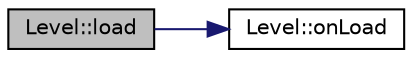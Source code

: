 digraph "Level::load"
{
 // LATEX_PDF_SIZE
  edge [fontname="Helvetica",fontsize="10",labelfontname="Helvetica",labelfontsize="10"];
  node [fontname="Helvetica",fontsize="10",shape=record];
  rankdir="LR";
  Node1 [label="Level::load",height=0.2,width=0.4,color="black", fillcolor="grey75", style="filled", fontcolor="black",tooltip="called by the engine to load the level"];
  Node1 -> Node2 [color="midnightblue",fontsize="10",style="solid",fontname="Helvetica"];
  Node2 [label="Level::onLoad",height=0.2,width=0.4,color="black", fillcolor="white", style="filled",URL="$class_level.html#ad768d8a3234651a2f20d7f032c4fa1cb",tooltip="override to catch the load event"];
}
